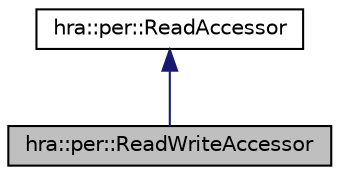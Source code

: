 digraph "hra::per::ReadWriteAccessor"
{
 // LATEX_PDF_SIZE
  edge [fontname="Helvetica",fontsize="10",labelfontname="Helvetica",labelfontsize="10"];
  node [fontname="Helvetica",fontsize="10",shape=record];
  Node1 [label="hra::per::ReadWriteAccessor",height=0.2,width=0.4,color="black", fillcolor="grey75", style="filled", fontcolor="black",tooltip="ReadWriteAccessor is used to read and write file data."];
  Node2 -> Node1 [dir="back",color="midnightblue",fontsize="10",style="solid"];
  Node2 [label="hra::per::ReadAccessor",height=0.2,width=0.4,color="black", fillcolor="white", style="filled",URL="$classhra_1_1per_1_1ReadAccessor.html",tooltip="ReadAccessor is used to read file data."];
}
